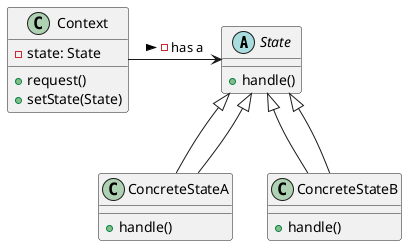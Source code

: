@startuml
'https://plantuml.com/class-diagram

' Abstract State and Concrete States
abstract class State {
  +handle()
}

class ConcreteStateA extends State {
  +handle()
}

class ConcreteStateB extends State {
  +handle()
}

' Context Class
class Context {
  -state: State
  +request()
  +setState(State)
}

State <|-- ConcreteStateA
State <|-- ConcreteStateB

Context -right-> State: -has a >

@enduml